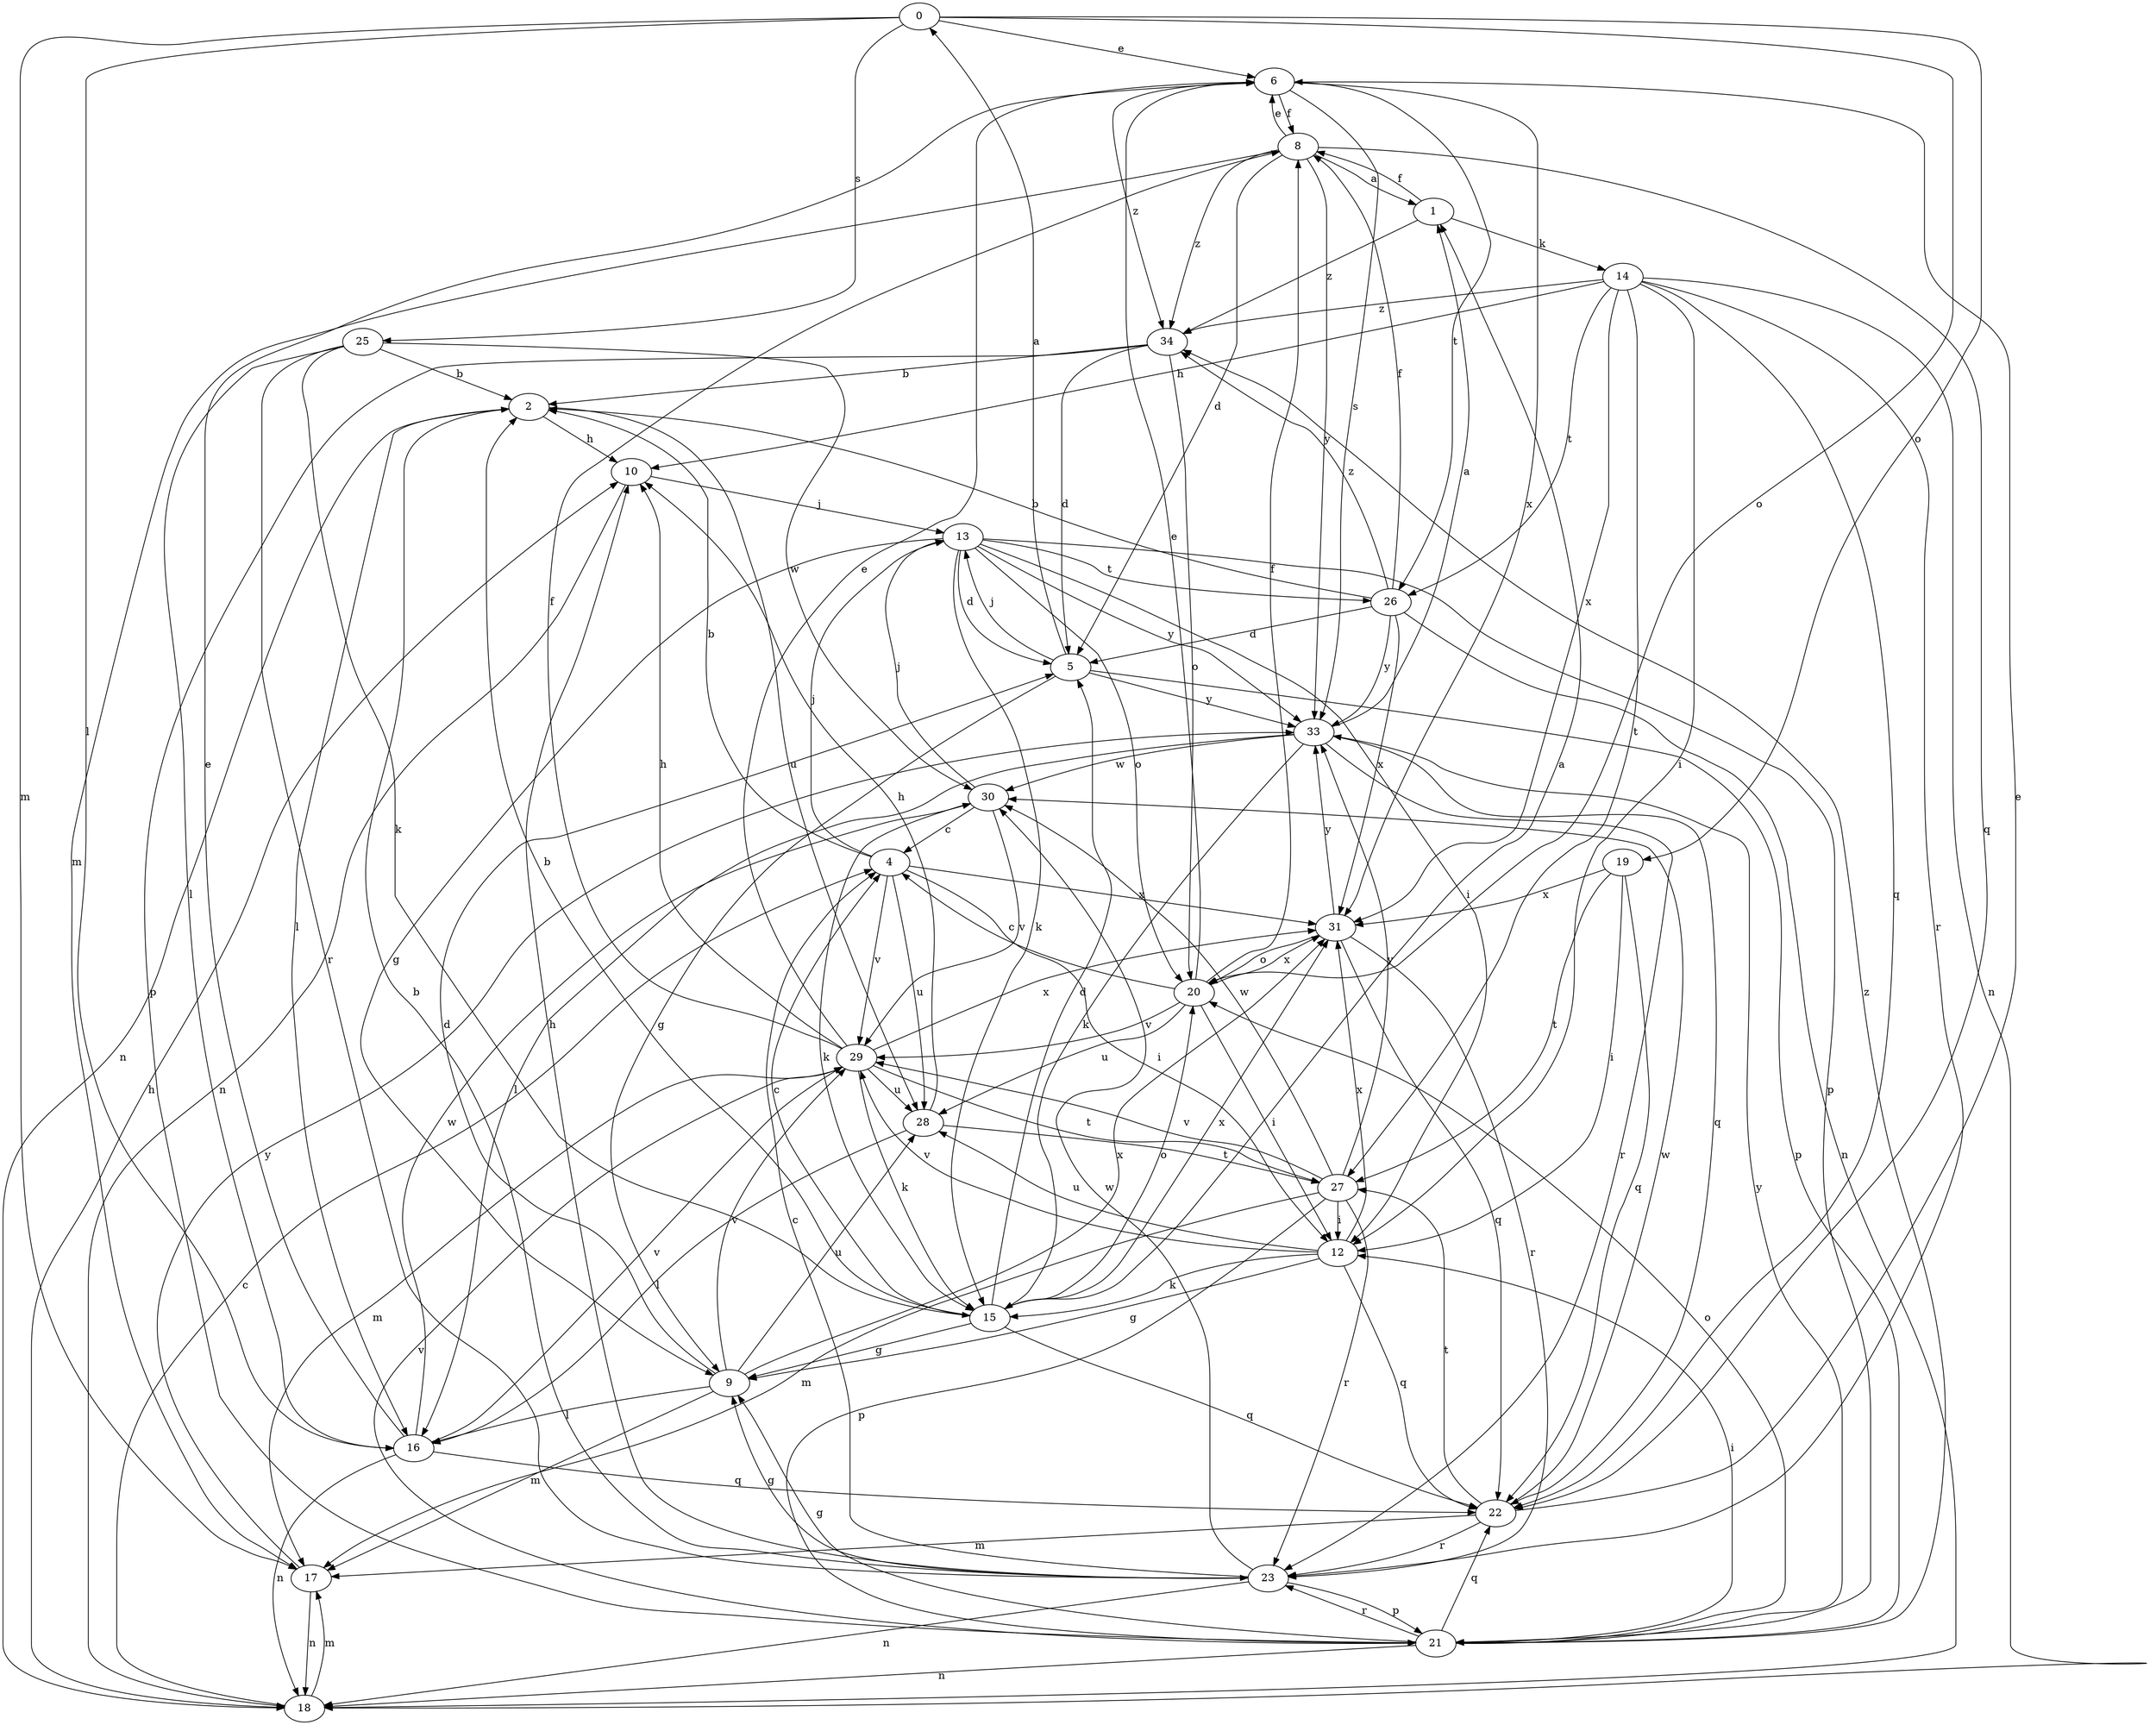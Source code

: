 strict digraph  {
0;
1;
2;
4;
5;
6;
8;
9;
10;
12;
13;
14;
15;
16;
17;
18;
19;
20;
21;
22;
23;
25;
26;
27;
28;
29;
30;
31;
33;
34;
0 -> 6  [label=e];
0 -> 16  [label=l];
0 -> 17  [label=m];
0 -> 19  [label=o];
0 -> 20  [label=o];
0 -> 25  [label=s];
1 -> 8  [label=f];
1 -> 14  [label=k];
1 -> 34  [label=z];
2 -> 10  [label=h];
2 -> 16  [label=l];
2 -> 18  [label=n];
2 -> 28  [label=u];
4 -> 2  [label=b];
4 -> 12  [label=i];
4 -> 13  [label=j];
4 -> 28  [label=u];
4 -> 29  [label=v];
4 -> 31  [label=x];
5 -> 0  [label=a];
5 -> 9  [label=g];
5 -> 13  [label=j];
5 -> 21  [label=p];
5 -> 33  [label=y];
6 -> 8  [label=f];
6 -> 26  [label=t];
6 -> 31  [label=x];
6 -> 34  [label=z];
6 -> 33  [label=s];
8 -> 1  [label=a];
8 -> 5  [label=d];
8 -> 6  [label=e];
8 -> 17  [label=m];
8 -> 22  [label=q];
8 -> 33  [label=y];
8 -> 34  [label=z];
9 -> 5  [label=d];
9 -> 16  [label=l];
9 -> 17  [label=m];
9 -> 28  [label=u];
9 -> 29  [label=v];
9 -> 31  [label=x];
10 -> 13  [label=j];
10 -> 18  [label=n];
12 -> 9  [label=g];
12 -> 15  [label=k];
12 -> 22  [label=q];
12 -> 28  [label=u];
12 -> 29  [label=v];
12 -> 31  [label=x];
13 -> 5  [label=d];
13 -> 9  [label=g];
13 -> 12  [label=i];
13 -> 15  [label=k];
13 -> 20  [label=o];
13 -> 21  [label=p];
13 -> 26  [label=t];
13 -> 33  [label=y];
14 -> 10  [label=h];
14 -> 12  [label=i];
14 -> 18  [label=n];
14 -> 22  [label=q];
14 -> 23  [label=r];
14 -> 26  [label=t];
14 -> 27  [label=t];
14 -> 31  [label=x];
14 -> 34  [label=z];
15 -> 1  [label=a];
15 -> 2  [label=b];
15 -> 4  [label=c];
15 -> 5  [label=d];
15 -> 9  [label=g];
15 -> 20  [label=o];
15 -> 22  [label=q];
15 -> 31  [label=x];
16 -> 6  [label=e];
16 -> 18  [label=n];
16 -> 22  [label=q];
16 -> 29  [label=v];
16 -> 30  [label=w];
17 -> 18  [label=n];
17 -> 33  [label=y];
18 -> 4  [label=c];
18 -> 10  [label=h];
18 -> 17  [label=m];
19 -> 12  [label=i];
19 -> 22  [label=q];
19 -> 27  [label=t];
19 -> 31  [label=x];
20 -> 4  [label=c];
20 -> 6  [label=e];
20 -> 8  [label=f];
20 -> 12  [label=i];
20 -> 28  [label=u];
20 -> 29  [label=v];
20 -> 31  [label=x];
21 -> 9  [label=g];
21 -> 12  [label=i];
21 -> 18  [label=n];
21 -> 20  [label=o];
21 -> 22  [label=q];
21 -> 23  [label=r];
21 -> 29  [label=v];
21 -> 33  [label=y];
21 -> 34  [label=z];
22 -> 6  [label=e];
22 -> 17  [label=m];
22 -> 23  [label=r];
22 -> 27  [label=t];
22 -> 30  [label=w];
23 -> 2  [label=b];
23 -> 4  [label=c];
23 -> 9  [label=g];
23 -> 10  [label=h];
23 -> 18  [label=n];
23 -> 21  [label=p];
23 -> 30  [label=w];
25 -> 2  [label=b];
25 -> 15  [label=k];
25 -> 16  [label=l];
25 -> 23  [label=r];
25 -> 30  [label=w];
26 -> 2  [label=b];
26 -> 5  [label=d];
26 -> 8  [label=f];
26 -> 18  [label=n];
26 -> 31  [label=x];
26 -> 33  [label=y];
26 -> 34  [label=z];
27 -> 12  [label=i];
27 -> 17  [label=m];
27 -> 21  [label=p];
27 -> 23  [label=r];
27 -> 29  [label=v];
27 -> 30  [label=w];
27 -> 33  [label=y];
28 -> 10  [label=h];
28 -> 16  [label=l];
28 -> 27  [label=t];
29 -> 6  [label=e];
29 -> 8  [label=f];
29 -> 10  [label=h];
29 -> 15  [label=k];
29 -> 17  [label=m];
29 -> 27  [label=t];
29 -> 28  [label=u];
29 -> 31  [label=x];
30 -> 4  [label=c];
30 -> 13  [label=j];
30 -> 15  [label=k];
30 -> 29  [label=v];
31 -> 20  [label=o];
31 -> 22  [label=q];
31 -> 23  [label=r];
31 -> 33  [label=y];
33 -> 1  [label=a];
33 -> 15  [label=k];
33 -> 16  [label=l];
33 -> 22  [label=q];
33 -> 23  [label=r];
33 -> 30  [label=w];
34 -> 2  [label=b];
34 -> 5  [label=d];
34 -> 20  [label=o];
34 -> 21  [label=p];
}
